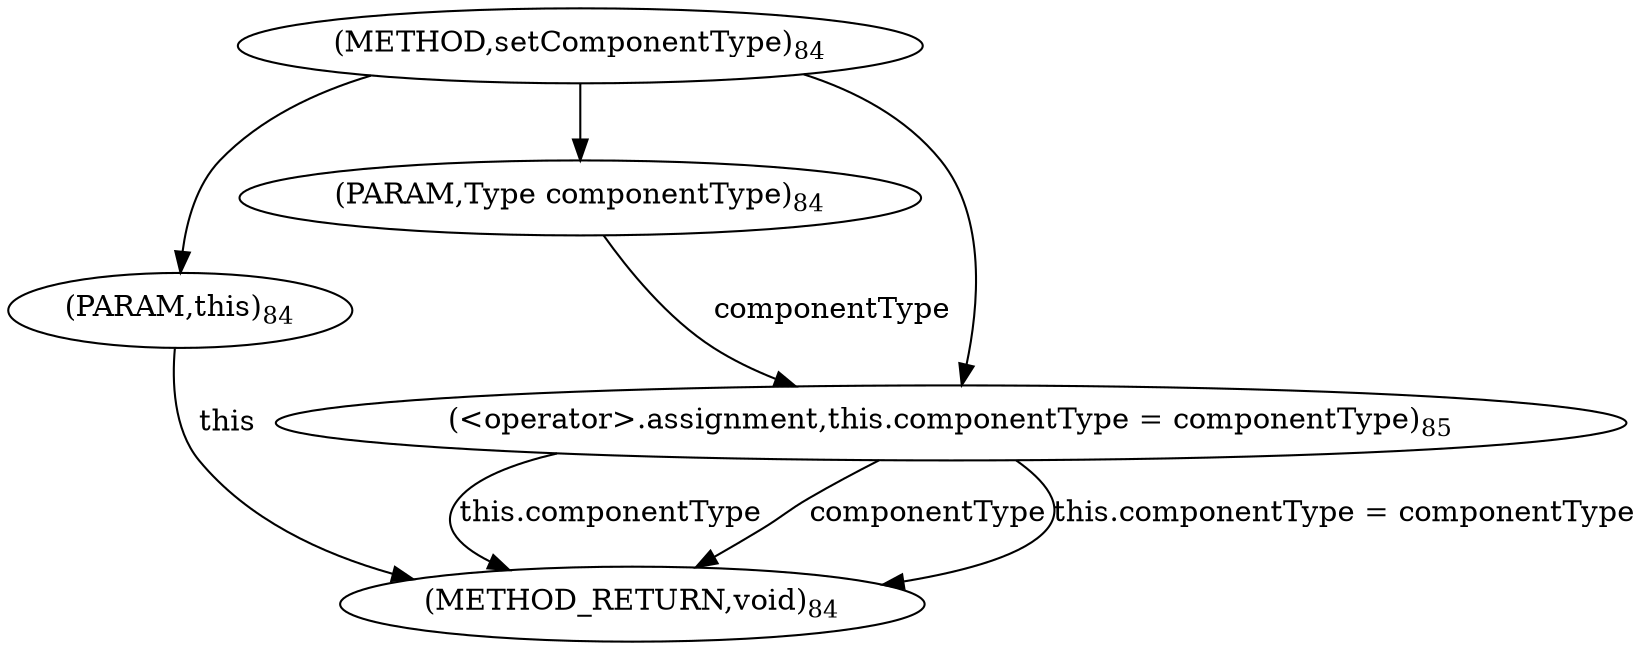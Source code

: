 digraph "setComponentType" {  
"285" [label = <(METHOD,setComponentType)<SUB>84</SUB>> ]
"294" [label = <(METHOD_RETURN,void)<SUB>84</SUB>> ]
"6" [label = <(PARAM,this)<SUB>84</SUB>> ]
"286" [label = <(PARAM,Type componentType)<SUB>84</SUB>> ]
"288" [label = <(&lt;operator&gt;.assignment,this.componentType = componentType)<SUB>85</SUB>> ]
"288" [label = <(&lt;operator&gt;.assignment,this.componentType = componentType)<SUB>85</SUB>> ]
"288" [label = <(&lt;operator&gt;.assignment,this.componentType = componentType)<SUB>85</SUB>> ]
  "6" -> "294"  [ label = "this"] 
  "288" -> "294"  [ label = "this.componentType"] 
  "288" -> "294"  [ label = "componentType"] 
  "288" -> "294"  [ label = "this.componentType = componentType"] 
  "285" -> "6" 
  "285" -> "286" 
  "286" -> "288"  [ label = "componentType"] 
  "285" -> "288" 
}
